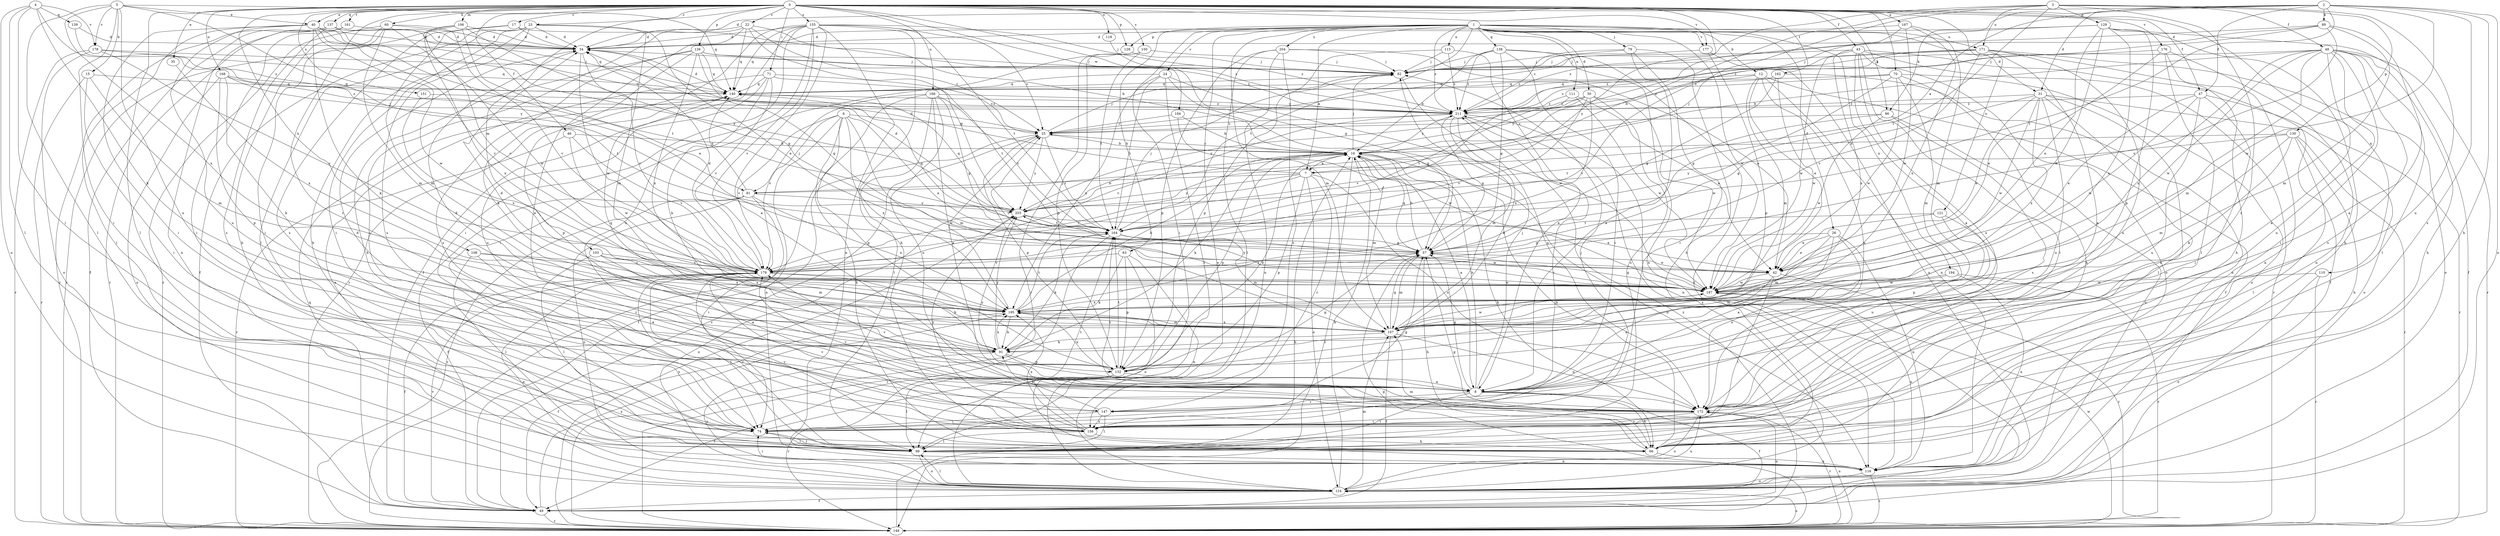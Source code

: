strict digraph  {
0;
1;
2;
3;
4;
5;
6;
7;
8;
12;
15;
16;
17;
22;
23;
24;
25;
26;
30;
31;
34;
35;
40;
42;
43;
46;
47;
48;
49;
57;
60;
63;
66;
70;
71;
74;
79;
81;
82;
86;
89;
91;
99;
103;
106;
107;
108;
110;
111;
115;
116;
118;
121;
124;
126;
128;
129;
130;
132;
137;
138;
139;
140;
147;
148;
150;
151;
155;
156;
161;
162;
164;
166;
167;
168;
171;
172;
176;
177;
178;
179;
184;
187;
194;
195;
203;
204;
211;
0 -> 17  [label=c];
0 -> 22  [label=c];
0 -> 23  [label=c];
0 -> 35  [label=e];
0 -> 40  [label=e];
0 -> 43  [label=f];
0 -> 46  [label=f];
0 -> 47  [label=f];
0 -> 57  [label=g];
0 -> 60  [label=h];
0 -> 70  [label=i];
0 -> 71  [label=i];
0 -> 86  [label=k];
0 -> 99  [label=l];
0 -> 103  [label=m];
0 -> 106  [label=m];
0 -> 108  [label=n];
0 -> 110  [label=n];
0 -> 118  [label=o];
0 -> 121  [label=o];
0 -> 126  [label=p];
0 -> 128  [label=p];
0 -> 137  [label=q];
0 -> 147  [label=r];
0 -> 150  [label=s];
0 -> 151  [label=s];
0 -> 155  [label=s];
0 -> 161  [label=t];
0 -> 162  [label=t];
0 -> 166  [label=u];
0 -> 167  [label=u];
0 -> 168  [label=u];
0 -> 176  [label=v];
0 -> 177  [label=v];
0 -> 184  [label=w];
0 -> 203  [label=y];
1 -> 7  [label=a];
1 -> 12  [label=b];
1 -> 24  [label=c];
1 -> 26  [label=d];
1 -> 30  [label=d];
1 -> 31  [label=d];
1 -> 63  [label=h];
1 -> 74  [label=i];
1 -> 79  [label=j];
1 -> 107  [label=m];
1 -> 111  [label=n];
1 -> 115  [label=n];
1 -> 124  [label=o];
1 -> 128  [label=p];
1 -> 138  [label=q];
1 -> 164  [label=t];
1 -> 171  [label=u];
1 -> 177  [label=v];
1 -> 187  [label=w];
1 -> 194  [label=x];
1 -> 204  [label=z];
1 -> 211  [label=z];
2 -> 7  [label=a];
2 -> 31  [label=d];
2 -> 34  [label=d];
2 -> 47  [label=f];
2 -> 66  [label=h];
2 -> 86  [label=k];
2 -> 89  [label=k];
2 -> 124  [label=o];
2 -> 156  [label=s];
2 -> 164  [label=t];
2 -> 187  [label=w];
3 -> 7  [label=a];
3 -> 25  [label=c];
3 -> 48  [label=f];
3 -> 81  [label=j];
3 -> 129  [label=p];
3 -> 130  [label=p];
3 -> 147  [label=r];
3 -> 164  [label=t];
3 -> 171  [label=u];
3 -> 172  [label=u];
4 -> 74  [label=i];
4 -> 81  [label=j];
4 -> 91  [label=k];
4 -> 99  [label=l];
4 -> 124  [label=o];
4 -> 139  [label=q];
4 -> 178  [label=v];
5 -> 15  [label=b];
5 -> 40  [label=e];
5 -> 74  [label=i];
5 -> 99  [label=l];
5 -> 140  [label=q];
5 -> 172  [label=u];
5 -> 178  [label=v];
5 -> 195  [label=x];
5 -> 203  [label=y];
6 -> 25  [label=c];
6 -> 42  [label=e];
6 -> 66  [label=h];
6 -> 81  [label=j];
6 -> 107  [label=m];
6 -> 116  [label=n];
6 -> 132  [label=p];
6 -> 179  [label=v];
6 -> 195  [label=x];
7 -> 34  [label=d];
7 -> 81  [label=j];
7 -> 124  [label=o];
7 -> 132  [label=p];
7 -> 147  [label=r];
7 -> 172  [label=u];
7 -> 179  [label=v];
7 -> 203  [label=y];
8 -> 16  [label=b];
8 -> 49  [label=f];
8 -> 57  [label=g];
8 -> 66  [label=h];
8 -> 82  [label=j];
8 -> 99  [label=l];
8 -> 147  [label=r];
8 -> 172  [label=u];
8 -> 179  [label=v];
8 -> 203  [label=y];
12 -> 42  [label=e];
12 -> 49  [label=f];
12 -> 107  [label=m];
12 -> 116  [label=n];
12 -> 140  [label=q];
12 -> 172  [label=u];
12 -> 179  [label=v];
15 -> 74  [label=i];
15 -> 107  [label=m];
15 -> 140  [label=q];
15 -> 148  [label=r];
16 -> 7  [label=a];
16 -> 8  [label=a];
16 -> 25  [label=c];
16 -> 57  [label=g];
16 -> 66  [label=h];
16 -> 82  [label=j];
16 -> 91  [label=k];
16 -> 107  [label=m];
16 -> 116  [label=n];
16 -> 132  [label=p];
16 -> 148  [label=r];
16 -> 211  [label=z];
17 -> 34  [label=d];
17 -> 107  [label=m];
17 -> 156  [label=s];
17 -> 211  [label=z];
22 -> 8  [label=a];
22 -> 16  [label=b];
22 -> 25  [label=c];
22 -> 34  [label=d];
22 -> 74  [label=i];
22 -> 140  [label=q];
22 -> 203  [label=y];
23 -> 34  [label=d];
23 -> 42  [label=e];
23 -> 49  [label=f];
23 -> 66  [label=h];
23 -> 74  [label=i];
23 -> 99  [label=l];
23 -> 107  [label=m];
23 -> 156  [label=s];
24 -> 57  [label=g];
24 -> 99  [label=l];
24 -> 140  [label=q];
24 -> 164  [label=t];
24 -> 187  [label=w];
24 -> 195  [label=x];
25 -> 16  [label=b];
25 -> 49  [label=f];
25 -> 82  [label=j];
25 -> 132  [label=p];
25 -> 164  [label=t];
25 -> 203  [label=y];
26 -> 8  [label=a];
26 -> 42  [label=e];
26 -> 57  [label=g];
26 -> 107  [label=m];
26 -> 116  [label=n];
26 -> 172  [label=u];
30 -> 156  [label=s];
30 -> 164  [label=t];
30 -> 179  [label=v];
30 -> 187  [label=w];
30 -> 195  [label=x];
30 -> 203  [label=y];
30 -> 211  [label=z];
31 -> 42  [label=e];
31 -> 57  [label=g];
31 -> 99  [label=l];
31 -> 124  [label=o];
31 -> 156  [label=s];
31 -> 172  [label=u];
31 -> 187  [label=w];
31 -> 195  [label=x];
31 -> 211  [label=z];
34 -> 82  [label=j];
34 -> 179  [label=v];
34 -> 187  [label=w];
35 -> 195  [label=x];
40 -> 34  [label=d];
40 -> 74  [label=i];
40 -> 91  [label=k];
40 -> 99  [label=l];
40 -> 164  [label=t];
40 -> 172  [label=u];
40 -> 179  [label=v];
40 -> 187  [label=w];
40 -> 203  [label=y];
42 -> 8  [label=a];
42 -> 99  [label=l];
42 -> 148  [label=r];
42 -> 187  [label=w];
43 -> 8  [label=a];
43 -> 49  [label=f];
43 -> 82  [label=j];
43 -> 99  [label=l];
43 -> 124  [label=o];
43 -> 148  [label=r];
43 -> 172  [label=u];
43 -> 187  [label=w];
43 -> 195  [label=x];
46 -> 16  [label=b];
46 -> 148  [label=r];
46 -> 179  [label=v];
46 -> 187  [label=w];
47 -> 42  [label=e];
47 -> 74  [label=i];
47 -> 148  [label=r];
47 -> 172  [label=u];
47 -> 187  [label=w];
47 -> 211  [label=z];
48 -> 8  [label=a];
48 -> 16  [label=b];
48 -> 66  [label=h];
48 -> 74  [label=i];
48 -> 82  [label=j];
48 -> 99  [label=l];
48 -> 107  [label=m];
48 -> 148  [label=r];
48 -> 156  [label=s];
48 -> 172  [label=u];
48 -> 187  [label=w];
48 -> 195  [label=x];
49 -> 25  [label=c];
49 -> 140  [label=q];
49 -> 148  [label=r];
49 -> 172  [label=u];
49 -> 179  [label=v];
49 -> 195  [label=x];
49 -> 211  [label=z];
57 -> 16  [label=b];
57 -> 42  [label=e];
57 -> 66  [label=h];
57 -> 107  [label=m];
57 -> 179  [label=v];
60 -> 34  [label=d];
60 -> 66  [label=h];
60 -> 74  [label=i];
60 -> 107  [label=m];
60 -> 148  [label=r];
60 -> 179  [label=v];
60 -> 187  [label=w];
63 -> 91  [label=k];
63 -> 116  [label=n];
63 -> 124  [label=o];
63 -> 132  [label=p];
63 -> 179  [label=v];
66 -> 16  [label=b];
66 -> 57  [label=g];
66 -> 107  [label=m];
66 -> 116  [label=n];
66 -> 179  [label=v];
70 -> 57  [label=g];
70 -> 66  [label=h];
70 -> 107  [label=m];
70 -> 124  [label=o];
70 -> 140  [label=q];
70 -> 187  [label=w];
70 -> 211  [label=z];
71 -> 25  [label=c];
71 -> 91  [label=k];
71 -> 124  [label=o];
71 -> 140  [label=q];
71 -> 164  [label=t];
71 -> 172  [label=u];
71 -> 179  [label=v];
74 -> 99  [label=l];
79 -> 8  [label=a];
79 -> 66  [label=h];
79 -> 74  [label=i];
79 -> 82  [label=j];
79 -> 211  [label=z];
81 -> 49  [label=f];
81 -> 74  [label=i];
81 -> 124  [label=o];
81 -> 140  [label=q];
81 -> 148  [label=r];
81 -> 195  [label=x];
81 -> 203  [label=y];
82 -> 140  [label=q];
82 -> 172  [label=u];
86 -> 25  [label=c];
86 -> 124  [label=o];
86 -> 156  [label=s];
86 -> 164  [label=t];
86 -> 187  [label=w];
89 -> 8  [label=a];
89 -> 25  [label=c];
89 -> 34  [label=d];
89 -> 107  [label=m];
89 -> 179  [label=v];
89 -> 211  [label=z];
91 -> 8  [label=a];
91 -> 124  [label=o];
91 -> 132  [label=p];
91 -> 140  [label=q];
91 -> 195  [label=x];
91 -> 203  [label=y];
99 -> 74  [label=i];
99 -> 116  [label=n];
99 -> 124  [label=o];
99 -> 179  [label=v];
103 -> 8  [label=a];
103 -> 99  [label=l];
103 -> 107  [label=m];
103 -> 179  [label=v];
103 -> 195  [label=x];
106 -> 34  [label=d];
106 -> 42  [label=e];
106 -> 57  [label=g];
106 -> 148  [label=r];
106 -> 179  [label=v];
106 -> 195  [label=x];
107 -> 34  [label=d];
107 -> 49  [label=f];
107 -> 57  [label=g];
107 -> 91  [label=k];
107 -> 172  [label=u];
107 -> 187  [label=w];
107 -> 195  [label=x];
108 -> 8  [label=a];
108 -> 99  [label=l];
108 -> 179  [label=v];
108 -> 195  [label=x];
110 -> 124  [label=o];
110 -> 148  [label=r];
110 -> 187  [label=w];
111 -> 42  [label=e];
111 -> 179  [label=v];
111 -> 187  [label=w];
111 -> 211  [label=z];
115 -> 8  [label=a];
115 -> 82  [label=j];
115 -> 132  [label=p];
115 -> 211  [label=z];
116 -> 74  [label=i];
116 -> 124  [label=o];
116 -> 148  [label=r];
118 -> 211  [label=z];
121 -> 42  [label=e];
121 -> 132  [label=p];
121 -> 164  [label=t];
121 -> 172  [label=u];
124 -> 16  [label=b];
124 -> 49  [label=f];
124 -> 99  [label=l];
124 -> 107  [label=m];
124 -> 172  [label=u];
124 -> 211  [label=z];
126 -> 57  [label=g];
126 -> 66  [label=h];
126 -> 82  [label=j];
126 -> 91  [label=k];
126 -> 140  [label=q];
126 -> 156  [label=s];
126 -> 195  [label=x];
126 -> 211  [label=z];
128 -> 74  [label=i];
128 -> 82  [label=j];
129 -> 34  [label=d];
129 -> 42  [label=e];
129 -> 49  [label=f];
129 -> 66  [label=h];
129 -> 132  [label=p];
129 -> 187  [label=w];
129 -> 195  [label=x];
129 -> 211  [label=z];
130 -> 16  [label=b];
130 -> 66  [label=h];
130 -> 91  [label=k];
130 -> 99  [label=l];
130 -> 107  [label=m];
130 -> 148  [label=r];
130 -> 203  [label=y];
132 -> 8  [label=a];
132 -> 16  [label=b];
132 -> 34  [label=d];
132 -> 49  [label=f];
132 -> 57  [label=g];
132 -> 99  [label=l];
132 -> 148  [label=r];
132 -> 164  [label=t];
132 -> 195  [label=x];
137 -> 25  [label=c];
137 -> 34  [label=d];
137 -> 49  [label=f];
137 -> 116  [label=n];
137 -> 140  [label=q];
137 -> 148  [label=r];
137 -> 156  [label=s];
138 -> 16  [label=b];
138 -> 49  [label=f];
138 -> 57  [label=g];
138 -> 74  [label=i];
138 -> 82  [label=j];
138 -> 116  [label=n];
138 -> 211  [label=z];
139 -> 34  [label=d];
139 -> 211  [label=z];
140 -> 34  [label=d];
140 -> 132  [label=p];
140 -> 211  [label=z];
147 -> 34  [label=d];
147 -> 57  [label=g];
147 -> 74  [label=i];
147 -> 91  [label=k];
147 -> 99  [label=l];
147 -> 156  [label=s];
148 -> 16  [label=b];
148 -> 57  [label=g];
148 -> 124  [label=o];
148 -> 172  [label=u];
148 -> 187  [label=w];
148 -> 203  [label=y];
150 -> 82  [label=j];
150 -> 132  [label=p];
150 -> 148  [label=r];
150 -> 164  [label=t];
151 -> 195  [label=x];
151 -> 211  [label=z];
155 -> 8  [label=a];
155 -> 25  [label=c];
155 -> 34  [label=d];
155 -> 49  [label=f];
155 -> 66  [label=h];
155 -> 74  [label=i];
155 -> 82  [label=j];
155 -> 116  [label=n];
155 -> 140  [label=q];
155 -> 148  [label=r];
155 -> 164  [label=t];
155 -> 172  [label=u];
155 -> 179  [label=v];
156 -> 66  [label=h];
156 -> 82  [label=j];
156 -> 99  [label=l];
156 -> 164  [label=t];
156 -> 179  [label=v];
156 -> 195  [label=x];
156 -> 203  [label=y];
161 -> 34  [label=d];
161 -> 74  [label=i];
161 -> 148  [label=r];
162 -> 57  [label=g];
162 -> 116  [label=n];
162 -> 140  [label=q];
162 -> 187  [label=w];
164 -> 57  [label=g];
164 -> 82  [label=j];
164 -> 91  [label=k];
164 -> 107  [label=m];
164 -> 140  [label=q];
164 -> 148  [label=r];
164 -> 187  [label=w];
166 -> 8  [label=a];
166 -> 57  [label=g];
166 -> 99  [label=l];
166 -> 148  [label=r];
166 -> 164  [label=t];
166 -> 172  [label=u];
166 -> 179  [label=v];
166 -> 211  [label=z];
167 -> 34  [label=d];
167 -> 107  [label=m];
167 -> 187  [label=w];
167 -> 195  [label=x];
167 -> 203  [label=y];
168 -> 91  [label=k];
168 -> 124  [label=o];
168 -> 132  [label=p];
168 -> 140  [label=q];
168 -> 164  [label=t];
168 -> 211  [label=z];
171 -> 8  [label=a];
171 -> 16  [label=b];
171 -> 82  [label=j];
171 -> 116  [label=n];
171 -> 124  [label=o];
171 -> 172  [label=u];
171 -> 179  [label=v];
171 -> 211  [label=z];
172 -> 74  [label=i];
172 -> 124  [label=o];
172 -> 148  [label=r];
172 -> 156  [label=s];
172 -> 164  [label=t];
172 -> 179  [label=v];
176 -> 42  [label=e];
176 -> 66  [label=h];
176 -> 82  [label=j];
176 -> 99  [label=l];
176 -> 116  [label=n];
177 -> 82  [label=j];
177 -> 124  [label=o];
177 -> 132  [label=p];
178 -> 82  [label=j];
178 -> 124  [label=o];
178 -> 140  [label=q];
178 -> 148  [label=r];
178 -> 179  [label=v];
179 -> 34  [label=d];
179 -> 49  [label=f];
179 -> 91  [label=k];
179 -> 99  [label=l];
179 -> 124  [label=o];
179 -> 187  [label=w];
184 -> 16  [label=b];
184 -> 25  [label=c];
184 -> 187  [label=w];
187 -> 25  [label=c];
187 -> 57  [label=g];
187 -> 116  [label=n];
187 -> 195  [label=x];
187 -> 203  [label=y];
194 -> 107  [label=m];
194 -> 116  [label=n];
194 -> 148  [label=r];
194 -> 187  [label=w];
195 -> 16  [label=b];
195 -> 25  [label=c];
195 -> 49  [label=f];
195 -> 91  [label=k];
195 -> 107  [label=m];
195 -> 164  [label=t];
203 -> 16  [label=b];
203 -> 34  [label=d];
203 -> 42  [label=e];
203 -> 124  [label=o];
203 -> 140  [label=q];
203 -> 164  [label=t];
204 -> 42  [label=e];
204 -> 82  [label=j];
204 -> 99  [label=l];
204 -> 124  [label=o];
204 -> 132  [label=p];
204 -> 156  [label=s];
211 -> 25  [label=c];
211 -> 57  [label=g];
211 -> 74  [label=i];
211 -> 91  [label=k];
211 -> 107  [label=m];
211 -> 116  [label=n];
211 -> 179  [label=v];
}
